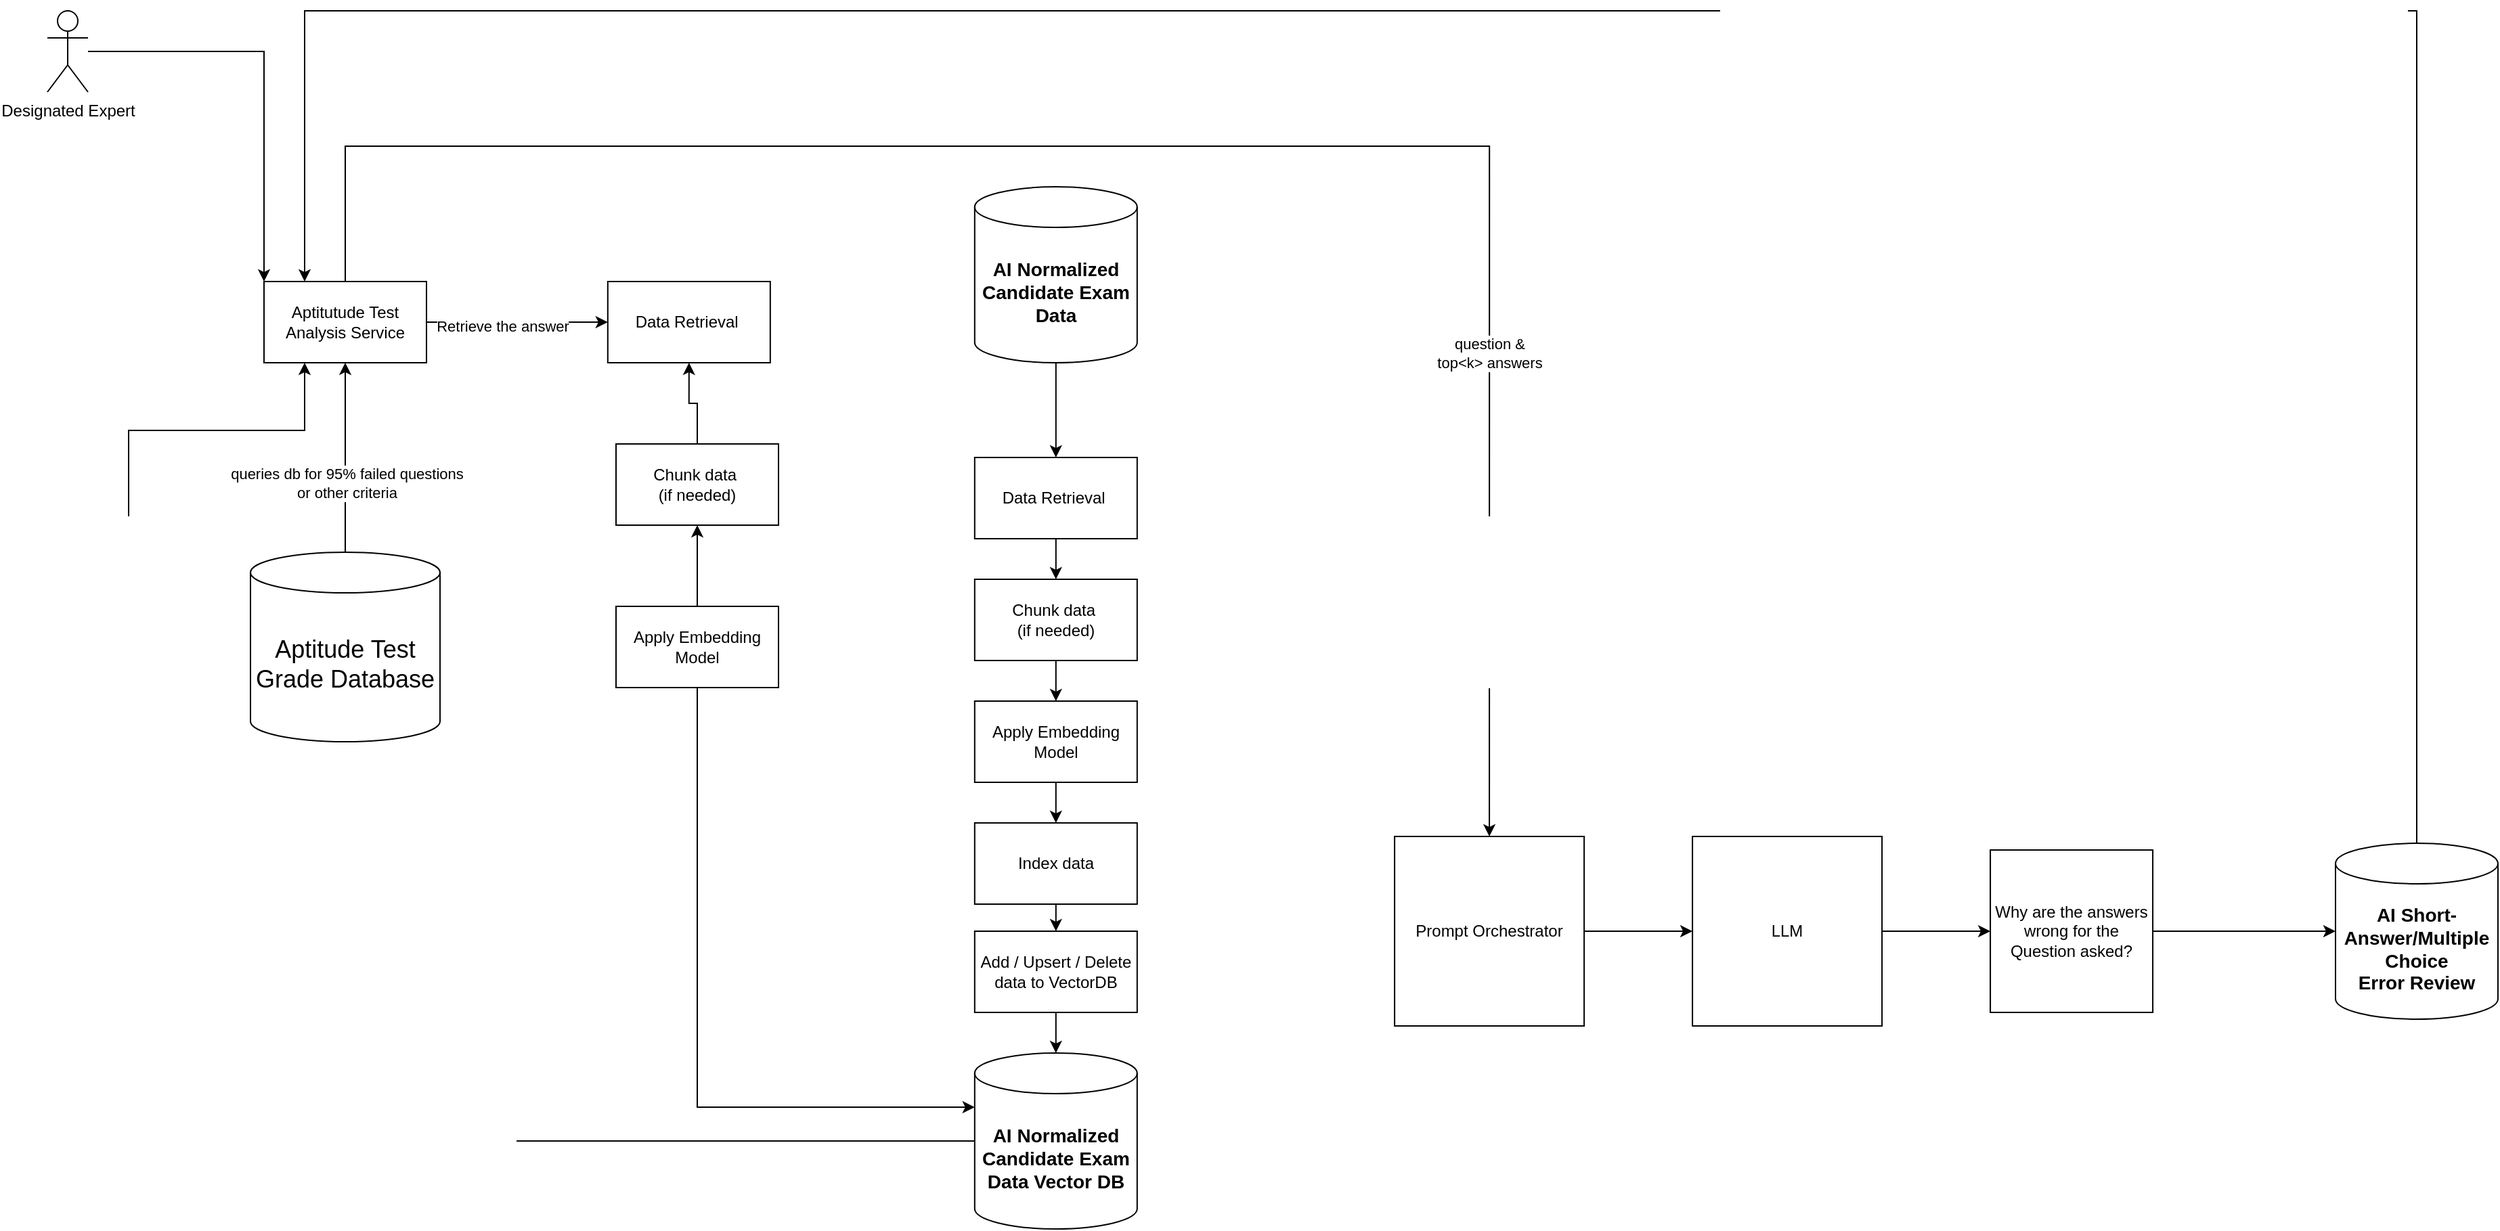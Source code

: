 <mxfile>
    <diagram id="c8eGWL0HmQjvU35PgFL1" name="Bad Question Review">
        <mxGraphModel dx="3470" dy="-1726" grid="1" gridSize="10" guides="1" tooltips="1" connect="1" arrows="1" fold="1" page="1" pageScale="1" pageWidth="850" pageHeight="1100" math="0" shadow="0">
            <root>
                <mxCell id="0"/>
                <mxCell id="1" parent="0"/>
                <mxCell id="3" style="edgeStyle=orthogonalEdgeStyle;rounded=0;orthogonalLoop=1;jettySize=auto;html=1;entryX=0.5;entryY=1;entryDx=0;entryDy=0;" parent="1" source="5" target="10" edge="1">
                    <mxGeometry relative="1" as="geometry"/>
                </mxCell>
                <mxCell id="4" value="queries db for 95% failed questions&lt;br&gt;or other criteria" style="edgeLabel;html=1;align=center;verticalAlign=middle;resizable=0;points=[];" parent="3" vertex="1" connectable="0">
                    <mxGeometry x="-0.262" y="-1" relative="1" as="geometry">
                        <mxPoint as="offset"/>
                    </mxGeometry>
                </mxCell>
                <mxCell id="5" value="&lt;div style=&quot;font-size: 18px;&quot;&gt;Aptitude Test Grade Database&lt;/div&gt;" style="shape=cylinder3;whiteSpace=wrap;html=1;boundedLbl=1;backgroundOutline=1;size=15;" parent="1" vertex="1">
                    <mxGeometry x="-650" y="3760" width="140" height="140" as="geometry"/>
                </mxCell>
                <mxCell id="6" style="edgeStyle=orthogonalEdgeStyle;rounded=0;orthogonalLoop=1;jettySize=auto;html=1;" parent="1" source="10" target="33" edge="1">
                    <mxGeometry relative="1" as="geometry"/>
                </mxCell>
                <mxCell id="7" value="Retrieve the answer" style="edgeLabel;html=1;align=center;verticalAlign=middle;resizable=0;points=[];" parent="6" vertex="1" connectable="0">
                    <mxGeometry x="-0.327" y="-3" relative="1" as="geometry">
                        <mxPoint x="11" as="offset"/>
                    </mxGeometry>
                </mxCell>
                <mxCell id="8" style="edgeStyle=orthogonalEdgeStyle;rounded=0;orthogonalLoop=1;jettySize=auto;html=1;entryX=0.5;entryY=0;entryDx=0;entryDy=0;" parent="1" source="10" target="27" edge="1">
                    <mxGeometry relative="1" as="geometry">
                        <Array as="points">
                            <mxPoint x="-580" y="3460"/>
                            <mxPoint x="265" y="3460"/>
                        </Array>
                    </mxGeometry>
                </mxCell>
                <mxCell id="9" value="question &amp;amp;&lt;br&gt;top&amp;lt;k&amp;gt; answers" style="edgeLabel;html=1;align=center;verticalAlign=middle;resizable=0;points=[];" parent="8" vertex="1" connectable="0">
                    <mxGeometry x="0.509" relative="1" as="geometry">
                        <mxPoint as="offset"/>
                    </mxGeometry>
                </mxCell>
                <mxCell id="10" value="Aptitutude Test Analysis Service" style="rounded=0;whiteSpace=wrap;html=1;" parent="1" vertex="1">
                    <mxGeometry x="-640" y="3560" width="120" height="60" as="geometry"/>
                </mxCell>
                <mxCell id="11" style="edgeStyle=orthogonalEdgeStyle;rounded=0;orthogonalLoop=1;jettySize=auto;html=1;entryX=0;entryY=0;entryDx=0;entryDy=0;" parent="1" source="12" target="10" edge="1">
                    <mxGeometry relative="1" as="geometry"/>
                </mxCell>
                <mxCell id="12" value="Designated Expert" style="shape=umlActor;verticalLabelPosition=bottom;verticalAlign=top;html=1;outlineConnect=0;" parent="1" vertex="1">
                    <mxGeometry x="-800" y="3360" width="30" height="60" as="geometry"/>
                </mxCell>
                <mxCell id="13" style="edgeStyle=orthogonalEdgeStyle;rounded=0;orthogonalLoop=1;jettySize=auto;html=1;" parent="1" source="14" target="16" edge="1">
                    <mxGeometry relative="1" as="geometry"/>
                </mxCell>
                <mxCell id="14" value="&lt;b style=&quot;font-size: 14px;&quot;&gt;AI Normalized Candidate Exam Data&lt;/b&gt;" style="shape=cylinder3;whiteSpace=wrap;html=1;boundedLbl=1;backgroundOutline=1;size=15;strokeColor=default;align=center;verticalAlign=middle;fontFamily=Helvetica;fontSize=12;fontColor=default;fillColor=default;" parent="1" vertex="1">
                    <mxGeometry x="-115.09" y="3490" width="120" height="130" as="geometry"/>
                </mxCell>
                <mxCell id="15" style="edgeStyle=orthogonalEdgeStyle;rounded=0;orthogonalLoop=1;jettySize=auto;html=1;exitX=0.5;exitY=1;exitDx=0;exitDy=0;entryX=0.5;entryY=0;entryDx=0;entryDy=0;" parent="1" source="16" target="24" edge="1">
                    <mxGeometry relative="1" as="geometry">
                        <mxPoint x="-225.09" y="3780" as="targetPoint"/>
                    </mxGeometry>
                </mxCell>
                <mxCell id="16" value="Data Retrieval&amp;nbsp;" style="rounded=0;whiteSpace=wrap;html=1;" parent="1" vertex="1">
                    <mxGeometry x="-115.09" y="3690" width="120" height="60" as="geometry"/>
                </mxCell>
                <mxCell id="17" style="edgeStyle=orthogonalEdgeStyle;rounded=0;orthogonalLoop=1;jettySize=auto;html=1;" parent="1" source="18" target="26" edge="1">
                    <mxGeometry relative="1" as="geometry"/>
                </mxCell>
                <mxCell id="18" value="Add / Upsert / Delete data to VectorDB" style="rounded=0;whiteSpace=wrap;html=1;" parent="1" vertex="1">
                    <mxGeometry x="-115.09" y="4040" width="120" height="60" as="geometry"/>
                </mxCell>
                <mxCell id="19" style="edgeStyle=orthogonalEdgeStyle;rounded=0;orthogonalLoop=1;jettySize=auto;html=1;exitX=0.5;exitY=1;exitDx=0;exitDy=0;entryX=0.5;entryY=0;entryDx=0;entryDy=0;" parent="1" source="21" target="18" edge="1">
                    <mxGeometry relative="1" as="geometry"/>
                </mxCell>
                <mxCell id="20" value="" style="edgeStyle=orthogonalEdgeStyle;rounded=0;orthogonalLoop=1;jettySize=auto;html=1;startArrow=classic;startFill=1;endArrow=none;endFill=0;" parent="1" source="21" target="22" edge="1">
                    <mxGeometry relative="1" as="geometry"/>
                </mxCell>
                <mxCell id="21" value="Index data" style="rounded=0;whiteSpace=wrap;html=1;" parent="1" vertex="1">
                    <mxGeometry x="-115.09" y="3960" width="120" height="60" as="geometry"/>
                </mxCell>
                <mxCell id="22" value="Apply Embedding Model" style="rounded=0;whiteSpace=wrap;html=1;" parent="1" vertex="1">
                    <mxGeometry x="-115.09" y="3870" width="120" height="60" as="geometry"/>
                </mxCell>
                <mxCell id="23" style="edgeStyle=orthogonalEdgeStyle;rounded=0;orthogonalLoop=1;jettySize=auto;html=1;entryX=0.5;entryY=0;entryDx=0;entryDy=0;" parent="1" source="24" target="22" edge="1">
                    <mxGeometry relative="1" as="geometry"/>
                </mxCell>
                <mxCell id="24" value="Chunk data&amp;nbsp;&lt;div&gt;(if needed)&lt;/div&gt;" style="rounded=0;whiteSpace=wrap;html=1;" parent="1" vertex="1">
                    <mxGeometry x="-115.09" y="3780" width="120" height="60" as="geometry"/>
                </mxCell>
                <mxCell id="25" style="edgeStyle=orthogonalEdgeStyle;rounded=0;orthogonalLoop=1;jettySize=auto;html=1;entryX=0.25;entryY=1;entryDx=0;entryDy=0;" parent="1" source="26" target="10" edge="1">
                    <mxGeometry relative="1" as="geometry">
                        <Array as="points">
                            <mxPoint x="-740" y="4195"/>
                            <mxPoint x="-740" y="3670"/>
                            <mxPoint x="-610" y="3670"/>
                        </Array>
                    </mxGeometry>
                </mxCell>
                <mxCell id="26" value="&lt;b style=&quot;font-size: 14px;&quot;&gt;AI Normalized Candidate Exam Data Vector DB&lt;/b&gt;" style="shape=cylinder3;whiteSpace=wrap;html=1;boundedLbl=1;backgroundOutline=1;size=15;strokeColor=default;align=center;verticalAlign=middle;fontFamily=Helvetica;fontSize=12;fontColor=default;fillColor=default;" parent="1" vertex="1">
                    <mxGeometry x="-115.09" y="4130" width="120" height="130" as="geometry"/>
                </mxCell>
                <mxCell id="27" value="Prompt Orchestrator" style="whiteSpace=wrap;html=1;aspect=fixed;" parent="1" vertex="1">
                    <mxGeometry x="195.05" y="3970" width="140" height="140" as="geometry"/>
                </mxCell>
                <mxCell id="28" style="edgeStyle=orthogonalEdgeStyle;rounded=0;orthogonalLoop=1;jettySize=auto;html=1;" parent="1" source="29" edge="1">
                    <mxGeometry relative="1" as="geometry">
                        <mxPoint x="635.05" y="4040" as="targetPoint"/>
                    </mxGeometry>
                </mxCell>
                <mxCell id="29" value="LLM" style="whiteSpace=wrap;html=1;aspect=fixed;" parent="1" vertex="1">
                    <mxGeometry x="415.05" y="3970" width="140" height="140" as="geometry"/>
                </mxCell>
                <mxCell id="30" value="" style="edgeStyle=orthogonalEdgeStyle;rounded=0;orthogonalLoop=1;jettySize=auto;html=1;" parent="1" source="27" target="29" edge="1">
                    <mxGeometry relative="1" as="geometry"/>
                </mxCell>
                <mxCell id="31" style="edgeStyle=orthogonalEdgeStyle;rounded=0;orthogonalLoop=1;jettySize=auto;html=1;" parent="1" source="32" target="40" edge="1">
                    <mxGeometry relative="1" as="geometry"/>
                </mxCell>
                <mxCell id="32" value="Why are the answers wrong for the Question asked?" style="whiteSpace=wrap;html=1;aspect=fixed;" parent="1" vertex="1">
                    <mxGeometry x="635.05" y="3980" width="120" height="120" as="geometry"/>
                </mxCell>
                <mxCell id="33" value="Data Retrieval&amp;nbsp;" style="rounded=0;whiteSpace=wrap;html=1;" parent="1" vertex="1">
                    <mxGeometry x="-386.09" y="3560" width="120" height="60" as="geometry"/>
                </mxCell>
                <mxCell id="34" style="edgeStyle=orthogonalEdgeStyle;rounded=0;orthogonalLoop=1;jettySize=auto;html=1;entryX=0.5;entryY=1;entryDx=0;entryDy=0;" parent="1" source="36" target="38" edge="1">
                    <mxGeometry relative="1" as="geometry"/>
                </mxCell>
                <mxCell id="35" style="edgeStyle=orthogonalEdgeStyle;rounded=0;orthogonalLoop=1;jettySize=auto;html=1;entryX=0;entryY=0;entryDx=0;entryDy=40;entryPerimeter=0;" parent="1" source="36" target="26" edge="1">
                    <mxGeometry relative="1" as="geometry">
                        <Array as="points">
                            <mxPoint x="-320" y="4170"/>
                        </Array>
                    </mxGeometry>
                </mxCell>
                <mxCell id="36" value="Apply Embedding Model" style="rounded=0;whiteSpace=wrap;html=1;" parent="1" vertex="1">
                    <mxGeometry x="-380" y="3800" width="120" height="60" as="geometry"/>
                </mxCell>
                <mxCell id="37" style="edgeStyle=orthogonalEdgeStyle;rounded=0;orthogonalLoop=1;jettySize=auto;html=1;exitX=0.5;exitY=0;exitDx=0;exitDy=0;entryX=0.5;entryY=1;entryDx=0;entryDy=0;" parent="1" source="38" target="33" edge="1">
                    <mxGeometry relative="1" as="geometry"/>
                </mxCell>
                <mxCell id="38" value="Chunk data&amp;nbsp;&lt;div&gt;(if needed)&lt;/div&gt;" style="rounded=0;whiteSpace=wrap;html=1;" parent="1" vertex="1">
                    <mxGeometry x="-380" y="3680" width="120" height="60" as="geometry"/>
                </mxCell>
                <mxCell id="39" style="edgeStyle=orthogonalEdgeStyle;rounded=0;orthogonalLoop=1;jettySize=auto;html=1;entryX=0.25;entryY=0;entryDx=0;entryDy=0;" parent="1" source="40" target="10" edge="1">
                    <mxGeometry relative="1" as="geometry">
                        <Array as="points">
                            <mxPoint x="950" y="3360"/>
                            <mxPoint x="-610" y="3360"/>
                        </Array>
                    </mxGeometry>
                </mxCell>
                <mxCell id="40" value="&lt;b style=&quot;font-size: 14px;&quot;&gt;AI Short-Answer/Multiple Choice&lt;br&gt;Error Review&lt;br&gt;&lt;/b&gt;" style="shape=cylinder3;whiteSpace=wrap;html=1;boundedLbl=1;backgroundOutline=1;size=15;strokeColor=default;align=center;verticalAlign=middle;fontFamily=Helvetica;fontSize=12;fontColor=default;fillColor=default;" parent="1" vertex="1">
                    <mxGeometry x="890" y="3975" width="120" height="130" as="geometry"/>
                </mxCell>
            </root>
        </mxGraphModel>
    </diagram>
</mxfile>